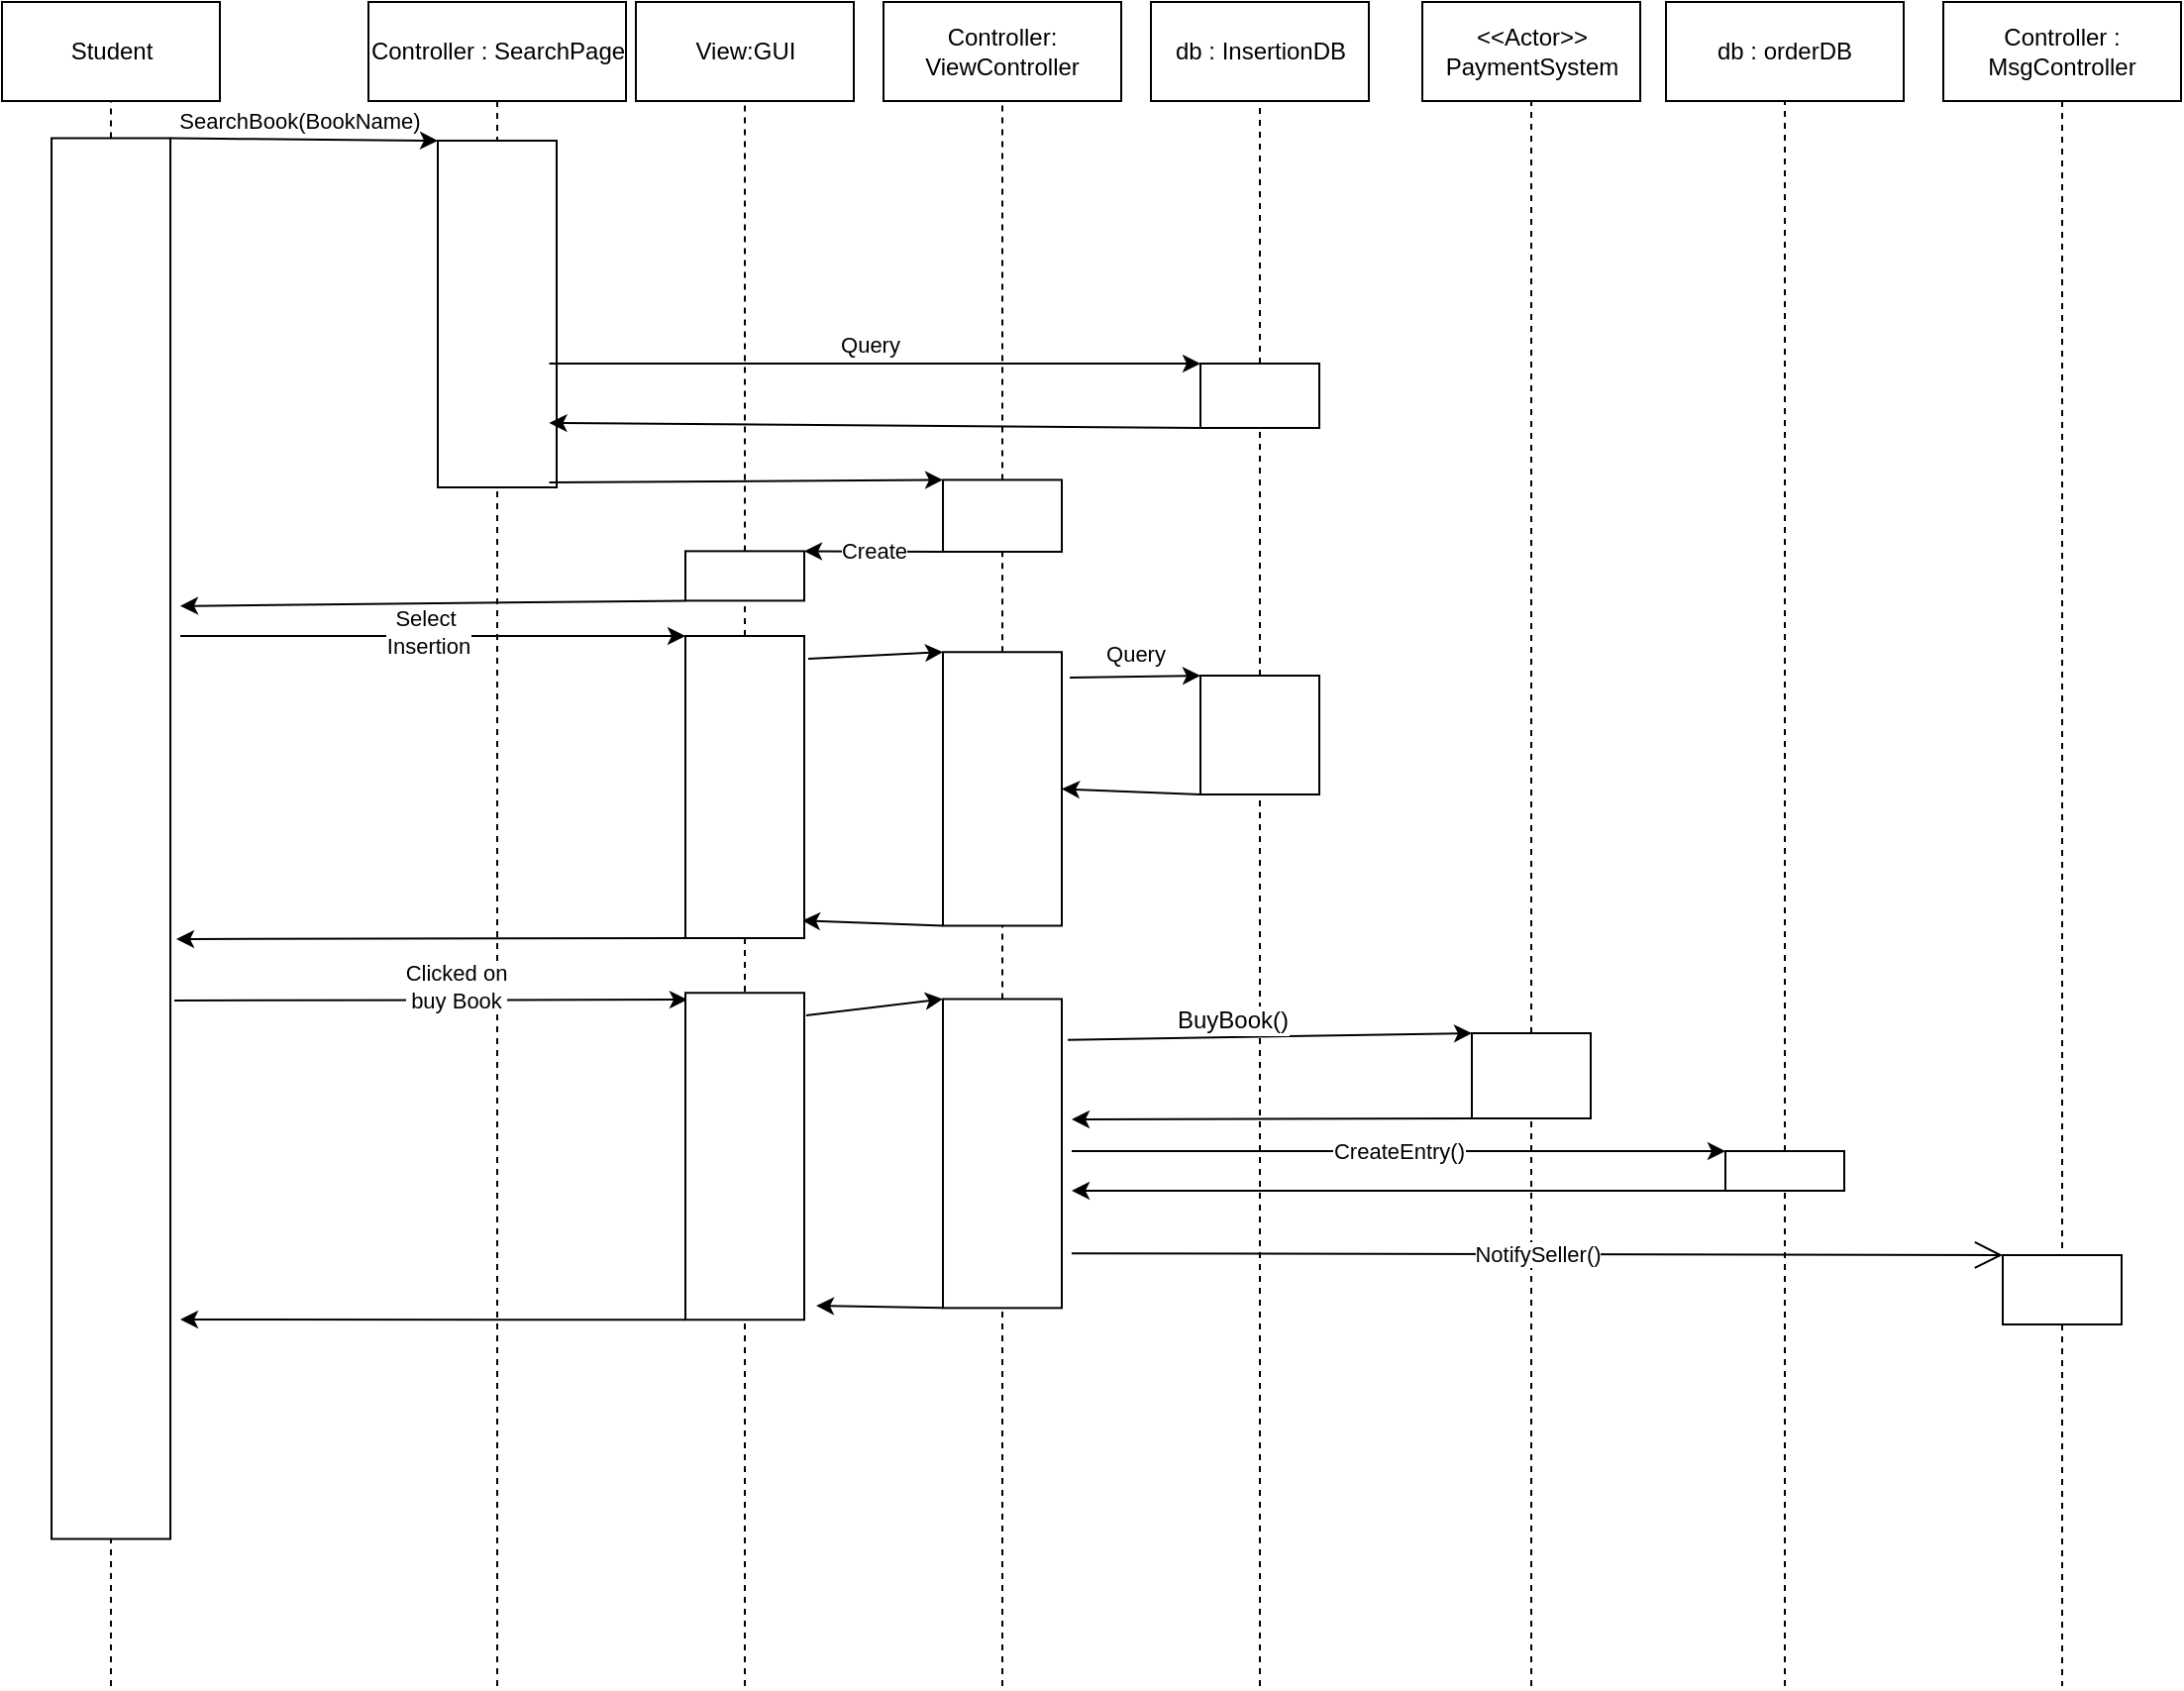 <mxfile version="12.4.3" pages="1"><diagram id="Sp7k0zS3_0SQBVx3XVAQ" name="Page-1"><mxGraphModel dx="2048" dy="780" grid="1" gridSize="10" guides="1" tooltips="1" connect="1" arrows="1" fold="1" page="1" pageScale="1" pageWidth="827" pageHeight="1169" math="0" shadow="0"><root><mxCell id="0"/><mxCell id="1" parent="0"/><mxCell id="y4VM8liYXtc_HFYr9ajO-1" value="Student" style="html=1;" vertex="1" parent="1"><mxGeometry y="20" width="110" height="50" as="geometry"/></mxCell><mxCell id="y4VM8liYXtc_HFYr9ajO-2" value="Controller : SearchPage" style="html=1;" vertex="1" parent="1"><mxGeometry x="185" y="20" width="130" height="50" as="geometry"/></mxCell><mxCell id="y4VM8liYXtc_HFYr9ajO-3" value="View:GUI" style="html=1;" vertex="1" parent="1"><mxGeometry x="320" y="20" width="110" height="50" as="geometry"/></mxCell><mxCell id="y4VM8liYXtc_HFYr9ajO-4" value="db : InsertionDB" style="html=1;" vertex="1" parent="1"><mxGeometry x="580" y="20" width="110" height="50" as="geometry"/></mxCell><mxCell id="y4VM8liYXtc_HFYr9ajO-5" value="&amp;lt;&amp;lt;Actor&amp;gt;&amp;gt;&lt;br&gt;PaymentSystem" style="html=1;" vertex="1" parent="1"><mxGeometry x="717" y="20" width="110" height="50" as="geometry"/></mxCell><mxCell id="y4VM8liYXtc_HFYr9ajO-7" value="" style="endArrow=none;dashed=1;html=1;entryX=0.5;entryY=1;entryDx=0;entryDy=0;" edge="1" parent="1" source="y4VM8liYXtc_HFYr9ajO-10" target="y4VM8liYXtc_HFYr9ajO-1"><mxGeometry width="50" height="50" relative="1" as="geometry"><mxPoint x="55" y="560" as="sourcePoint"/><mxPoint x="70" y="90" as="targetPoint"/></mxGeometry></mxCell><mxCell id="y4VM8liYXtc_HFYr9ajO-8" value="Controller:&lt;br&gt;ViewController" style="rounded=0;whiteSpace=wrap;html=1;" vertex="1" parent="1"><mxGeometry x="445" y="20" width="120" height="50" as="geometry"/></mxCell><mxCell id="y4VM8liYXtc_HFYr9ajO-12" value="" style="endArrow=none;dashed=1;html=1;entryX=0.5;entryY=1;entryDx=0;entryDy=0;exitX=1;exitY=0.5;exitDx=0;exitDy=0;" edge="1" parent="1" source="y4VM8liYXtc_HFYr9ajO-61" target="y4VM8liYXtc_HFYr9ajO-3"><mxGeometry width="50" height="50" relative="1" as="geometry"><mxPoint x="375.008" y="293.765" as="sourcePoint"/><mxPoint x="130" y="580" as="targetPoint"/></mxGeometry></mxCell><mxCell id="y4VM8liYXtc_HFYr9ajO-14" value="" style="endArrow=none;dashed=1;html=1;entryX=0.5;entryY=1;entryDx=0;entryDy=0;" edge="1" parent="1" source="y4VM8liYXtc_HFYr9ajO-21" target="y4VM8liYXtc_HFYr9ajO-4"><mxGeometry width="50" height="50" relative="1" as="geometry"><mxPoint x="635" y="560" as="sourcePoint"/><mxPoint x="130" y="580" as="targetPoint"/></mxGeometry></mxCell><mxCell id="y4VM8liYXtc_HFYr9ajO-15" value="" style="endArrow=none;dashed=1;html=1;entryX=0.5;entryY=1;entryDx=0;entryDy=0;" edge="1" parent="1" source="y4VM8liYXtc_HFYr9ajO-39" target="y4VM8liYXtc_HFYr9ajO-5"><mxGeometry width="50" height="50" relative="1" as="geometry"><mxPoint x="772" y="720" as="sourcePoint"/><mxPoint x="137" y="580" as="targetPoint"/></mxGeometry></mxCell><mxCell id="y4VM8liYXtc_HFYr9ajO-16" value="" style="rounded=0;whiteSpace=wrap;html=1;rotation=90;" vertex="1" parent="1"><mxGeometry x="162.5" y="147.5" width="175" height="60" as="geometry"/></mxCell><mxCell id="y4VM8liYXtc_HFYr9ajO-17" value="" style="endArrow=none;dashed=1;html=1;entryX=1;entryY=0.5;entryDx=0;entryDy=0;" edge="1" parent="1" target="y4VM8liYXtc_HFYr9ajO-16"><mxGeometry width="50" height="50" relative="1" as="geometry"><mxPoint x="250" y="870" as="sourcePoint"/><mxPoint x="250" y="70" as="targetPoint"/></mxGeometry></mxCell><mxCell id="y4VM8liYXtc_HFYr9ajO-10" value="" style="rounded=0;whiteSpace=wrap;html=1;rotation=90;" vertex="1" parent="1"><mxGeometry x="-298.49" y="412.25" width="707.01" height="60" as="geometry"/></mxCell><mxCell id="y4VM8liYXtc_HFYr9ajO-18" value="" style="endArrow=none;dashed=1;html=1;entryX=1;entryY=0.5;entryDx=0;entryDy=0;" edge="1" parent="1" target="y4VM8liYXtc_HFYr9ajO-10"><mxGeometry width="50" height="50" relative="1" as="geometry"><mxPoint x="55" y="870" as="sourcePoint"/><mxPoint x="55" y="70" as="targetPoint"/></mxGeometry></mxCell><mxCell id="y4VM8liYXtc_HFYr9ajO-19" value="SearchBook(BookName)" style="endArrow=classic;html=1;exitX=0;exitY=0;exitDx=0;exitDy=0;entryX=0;entryY=1;entryDx=0;entryDy=0;" edge="1" parent="1" source="y4VM8liYXtc_HFYr9ajO-10" target="y4VM8liYXtc_HFYr9ajO-16"><mxGeometry x="-0.038" y="9" width="50" height="50" relative="1" as="geometry"><mxPoint x="10" y="630" as="sourcePoint"/><mxPoint x="130" y="120" as="targetPoint"/><Array as="points"><mxPoint x="110" y="89"/></Array><mxPoint as="offset"/></mxGeometry></mxCell><mxCell id="y4VM8liYXtc_HFYr9ajO-20" value="Query" style="endArrow=classic;html=1;exitX=0.25;exitY=0;exitDx=0;exitDy=0;entryX=0;entryY=1;entryDx=0;entryDy=0;" edge="1" parent="1" target="y4VM8liYXtc_HFYr9ajO-21"><mxGeometry x="-0.015" y="10" width="50" height="50" relative="1" as="geometry"><mxPoint x="276.25" y="202.5" as="sourcePoint"/><mxPoint x="556.25" y="202.5" as="targetPoint"/><mxPoint as="offset"/></mxGeometry></mxCell><mxCell id="y4VM8liYXtc_HFYr9ajO-21" value="" style="rounded=0;whiteSpace=wrap;html=1;rotation=90;" vertex="1" parent="1"><mxGeometry x="618.75" y="188.75" width="32.5" height="60" as="geometry"/></mxCell><mxCell id="y4VM8liYXtc_HFYr9ajO-22" value="" style="endArrow=none;dashed=1;html=1;entryX=1;entryY=0.5;entryDx=0;entryDy=0;" edge="1" parent="1" source="y4VM8liYXtc_HFYr9ajO-32" target="y4VM8liYXtc_HFYr9ajO-21"><mxGeometry width="50" height="50" relative="1" as="geometry"><mxPoint x="635" y="560" as="sourcePoint"/><mxPoint x="635" y="70" as="targetPoint"/></mxGeometry></mxCell><mxCell id="y4VM8liYXtc_HFYr9ajO-23" value="" style="endArrow=classic;html=1;exitX=1;exitY=1;exitDx=0;exitDy=0;entryX=0.5;entryY=0;entryDx=0;entryDy=0;" edge="1" parent="1" source="y4VM8liYXtc_HFYr9ajO-21"><mxGeometry width="50" height="50" relative="1" as="geometry"><mxPoint x="6.25" y="712.5" as="sourcePoint"/><mxPoint x="276.25" y="232.5" as="targetPoint"/></mxGeometry></mxCell><mxCell id="y4VM8liYXtc_HFYr9ajO-24" value="" style="endArrow=classic;html=1;exitX=0.75;exitY=0;exitDx=0;exitDy=0;entryX=0;entryY=1;entryDx=0;entryDy=0;" edge="1" parent="1" target="y4VM8liYXtc_HFYr9ajO-58"><mxGeometry x="-0.077" y="10" width="50" height="50" relative="1" as="geometry"><mxPoint x="276.25" y="262.5" as="sourcePoint"/><mxPoint x="316.25" y="262.5" as="targetPoint"/><Array as="points"/><mxPoint as="offset"/></mxGeometry></mxCell><mxCell id="y4VM8liYXtc_HFYr9ajO-26" value="" style="endArrow=none;dashed=1;html=1;entryX=1;entryY=0.5;entryDx=0;entryDy=0;" edge="1" parent="1" target="y4VM8liYXtc_HFYr9ajO-70"><mxGeometry width="50" height="50" relative="1" as="geometry"><mxPoint x="375" y="870" as="sourcePoint"/><mxPoint x="375.015" y="655.055" as="targetPoint"/></mxGeometry></mxCell><mxCell id="y4VM8liYXtc_HFYr9ajO-27" value="" style="endArrow=none;dashed=1;html=1;entryX=0;entryY=0.5;entryDx=0;entryDy=0;exitX=0.5;exitY=1;exitDx=0;exitDy=0;" edge="1" parent="1" source="y4VM8liYXtc_HFYr9ajO-2" target="y4VM8liYXtc_HFYr9ajO-16"><mxGeometry width="50" height="50" relative="1" as="geometry"><mxPoint x="10" y="630" as="sourcePoint"/><mxPoint x="60" y="580" as="targetPoint"/></mxGeometry></mxCell><mxCell id="y4VM8liYXtc_HFYr9ajO-28" value="" style="endArrow=none;dashed=1;html=1;entryX=0.5;entryY=1;entryDx=0;entryDy=0;" edge="1" parent="1" source="y4VM8liYXtc_HFYr9ajO-58" target="y4VM8liYXtc_HFYr9ajO-8"><mxGeometry width="50" height="50" relative="1" as="geometry"><mxPoint x="505" y="560" as="sourcePoint"/><mxPoint x="60" y="580" as="targetPoint"/></mxGeometry></mxCell><mxCell id="y4VM8liYXtc_HFYr9ajO-29" value="Select&amp;nbsp;&lt;br&gt;Insertion" style="endArrow=classic;html=1;entryX=1;entryY=0;entryDx=0;entryDy=0;" edge="1" parent="1" target="y4VM8liYXtc_HFYr9ajO-64"><mxGeometry x="-0.02" y="2" width="50" height="50" relative="1" as="geometry"><mxPoint x="90" y="340" as="sourcePoint"/><mxPoint x="340" y="342" as="targetPoint"/><mxPoint as="offset"/></mxGeometry></mxCell><mxCell id="y4VM8liYXtc_HFYr9ajO-30" value="" style="rounded=0;whiteSpace=wrap;html=1;rotation=90;" vertex="1" parent="1"><mxGeometry x="435.94" y="387.19" width="138.13" height="60" as="geometry"/></mxCell><mxCell id="y4VM8liYXtc_HFYr9ajO-31" value="" style="endArrow=none;dashed=1;html=1;entryX=1;entryY=0.5;entryDx=0;entryDy=0;" edge="1" parent="1" source="y4VM8liYXtc_HFYr9ajO-46" target="y4VM8liYXtc_HFYr9ajO-30"><mxGeometry width="50" height="50" relative="1" as="geometry"><mxPoint x="505" y="720" as="sourcePoint"/><mxPoint x="505" y="70" as="targetPoint"/></mxGeometry></mxCell><mxCell id="y4VM8liYXtc_HFYr9ajO-32" value="" style="rounded=0;whiteSpace=wrap;html=1;" vertex="1" parent="1"><mxGeometry x="605" y="360" width="60" height="60" as="geometry"/></mxCell><mxCell id="y4VM8liYXtc_HFYr9ajO-33" value="" style="endArrow=none;dashed=1;html=1;entryX=0.5;entryY=1;entryDx=0;entryDy=0;" edge="1" parent="1" target="y4VM8liYXtc_HFYr9ajO-32"><mxGeometry width="50" height="50" relative="1" as="geometry"><mxPoint x="635" y="870" as="sourcePoint"/><mxPoint x="635" y="235" as="targetPoint"/></mxGeometry></mxCell><mxCell id="y4VM8liYXtc_HFYr9ajO-34" value="Query" style="endArrow=classic;html=1;exitX=0.093;exitY=-0.067;exitDx=0;exitDy=0;entryX=0;entryY=0;entryDx=0;entryDy=0;exitPerimeter=0;" edge="1" parent="1" source="y4VM8liYXtc_HFYr9ajO-30" target="y4VM8liYXtc_HFYr9ajO-32"><mxGeometry x="0.007" y="11" width="50" height="50" relative="1" as="geometry"><mxPoint x="10" y="630" as="sourcePoint"/><mxPoint x="60" y="580" as="targetPoint"/><mxPoint as="offset"/></mxGeometry></mxCell><mxCell id="y4VM8liYXtc_HFYr9ajO-35" value="" style="endArrow=classic;html=1;exitX=0;exitY=1;exitDx=0;exitDy=0;entryX=0.5;entryY=0;entryDx=0;entryDy=0;" edge="1" parent="1" source="y4VM8liYXtc_HFYr9ajO-32" target="y4VM8liYXtc_HFYr9ajO-30"><mxGeometry width="50" height="50" relative="1" as="geometry"><mxPoint x="10" y="630" as="sourcePoint"/><mxPoint x="60" y="580" as="targetPoint"/></mxGeometry></mxCell><mxCell id="y4VM8liYXtc_HFYr9ajO-37" value="" style="endArrow=classic;html=1;exitX=1;exitY=1;exitDx=0;exitDy=0;entryX=0.058;entryY=0.983;entryDx=0;entryDy=0;entryPerimeter=0;" edge="1" parent="1" source="y4VM8liYXtc_HFYr9ajO-30" target="y4VM8liYXtc_HFYr9ajO-64"><mxGeometry width="50" height="50" relative="1" as="geometry"><mxPoint x="10" y="630" as="sourcePoint"/><mxPoint x="410" y="486" as="targetPoint"/></mxGeometry></mxCell><mxCell id="y4VM8liYXtc_HFYr9ajO-39" value="" style="rounded=0;whiteSpace=wrap;html=1;rotation=90;" vertex="1" parent="1"><mxGeometry x="750.5" y="532" width="43" height="60" as="geometry"/></mxCell><mxCell id="y4VM8liYXtc_HFYr9ajO-40" value="" style="endArrow=none;dashed=1;html=1;entryX=1;entryY=0.5;entryDx=0;entryDy=0;" edge="1" parent="1" target="y4VM8liYXtc_HFYr9ajO-39"><mxGeometry width="50" height="50" relative="1" as="geometry"><mxPoint x="772" y="870" as="sourcePoint"/><mxPoint x="772" y="70" as="targetPoint"/></mxGeometry></mxCell><mxCell id="y4VM8liYXtc_HFYr9ajO-41" value="Clicked on &lt;br&gt;buy Book" style="endArrow=classic;html=1;entryX=0.636;entryY=0.984;entryDx=0;entryDy=0;entryPerimeter=0;" edge="1" parent="1"><mxGeometry x="0.102" y="7" width="50" height="50" relative="1" as="geometry"><mxPoint x="87" y="524" as="sourcePoint"/><mxPoint x="345.975" y="523.545" as="targetPoint"/><mxPoint as="offset"/></mxGeometry></mxCell><mxCell id="y4VM8liYXtc_HFYr9ajO-43" value="" style="endArrow=classic;html=1;exitX=1;exitY=1;exitDx=0;exitDy=0;entryX=0.957;entryY=-0.1;entryDx=0;entryDy=0;entryPerimeter=0;" edge="1" parent="1" source="y4VM8liYXtc_HFYr9ajO-46" target="y4VM8liYXtc_HFYr9ajO-70"><mxGeometry width="50" height="50" relative="1" as="geometry"><mxPoint x="470" y="600" as="sourcePoint"/><mxPoint x="410" y="640" as="targetPoint"/><Array as="points"/></mxGeometry></mxCell><mxCell id="y4VM8liYXtc_HFYr9ajO-44" value="db : orderDB" style="rounded=0;whiteSpace=wrap;html=1;" vertex="1" parent="1"><mxGeometry x="840" y="20" width="120" height="50" as="geometry"/></mxCell><mxCell id="y4VM8liYXtc_HFYr9ajO-45" value="" style="endArrow=none;dashed=1;html=1;entryX=0.5;entryY=1;entryDx=0;entryDy=0;" edge="1" parent="1" source="y4VM8liYXtc_HFYr9ajO-53" target="y4VM8liYXtc_HFYr9ajO-44"><mxGeometry width="50" height="50" relative="1" as="geometry"><mxPoint x="900" y="720" as="sourcePoint"/><mxPoint x="60" y="740" as="targetPoint"/></mxGeometry></mxCell><mxCell id="y4VM8liYXtc_HFYr9ajO-46" value="" style="rounded=0;whiteSpace=wrap;html=1;rotation=90;" vertex="1" parent="1"><mxGeometry x="427.04" y="571.22" width="155.93" height="60" as="geometry"/></mxCell><mxCell id="y4VM8liYXtc_HFYr9ajO-47" value="" style="endArrow=none;dashed=1;html=1;entryX=1;entryY=0.5;entryDx=0;entryDy=0;" edge="1" parent="1" target="y4VM8liYXtc_HFYr9ajO-46"><mxGeometry width="50" height="50" relative="1" as="geometry"><mxPoint x="505" y="870" as="sourcePoint"/><mxPoint x="505.005" y="486.255" as="targetPoint"/></mxGeometry></mxCell><mxCell id="y4VM8liYXtc_HFYr9ajO-48" value="" style="endArrow=classic;html=1;entryX=0;entryY=1;entryDx=0;entryDy=0;exitX=0.132;exitY=-0.05;exitDx=0;exitDy=0;exitPerimeter=0;" edge="1" parent="1" source="y4VM8liYXtc_HFYr9ajO-46" target="y4VM8liYXtc_HFYr9ajO-39"><mxGeometry width="50" height="50" relative="1" as="geometry"><mxPoint x="10" y="790" as="sourcePoint"/><mxPoint x="60" y="740" as="targetPoint"/></mxGeometry></mxCell><mxCell id="y4VM8liYXtc_HFYr9ajO-50" value="BuyBook()" style="text;html=1;align=center;verticalAlign=middle;resizable=0;points=[];;labelBackgroundColor=#ffffff;" vertex="1" connectable="0" parent="y4VM8liYXtc_HFYr9ajO-48"><mxGeometry x="-0.198" y="1" relative="1" as="geometry"><mxPoint x="0.75" y="-7.65" as="offset"/></mxGeometry></mxCell><mxCell id="y4VM8liYXtc_HFYr9ajO-49" value="" style="endArrow=classic;html=1;exitX=1;exitY=1;exitDx=0;exitDy=0;" edge="1" parent="1" source="y4VM8liYXtc_HFYr9ajO-39"><mxGeometry width="50" height="50" relative="1" as="geometry"><mxPoint x="10" y="790" as="sourcePoint"/><mxPoint x="540" y="584" as="targetPoint"/></mxGeometry></mxCell><mxCell id="y4VM8liYXtc_HFYr9ajO-53" value="" style="rounded=0;whiteSpace=wrap;html=1;rotation=90;" vertex="1" parent="1"><mxGeometry x="890" y="580" width="20" height="60" as="geometry"/></mxCell><mxCell id="y4VM8liYXtc_HFYr9ajO-54" value="" style="endArrow=none;dashed=1;html=1;entryX=1;entryY=0.5;entryDx=0;entryDy=0;" edge="1" parent="1" target="y4VM8liYXtc_HFYr9ajO-53"><mxGeometry width="50" height="50" relative="1" as="geometry"><mxPoint x="900" y="870" as="sourcePoint"/><mxPoint x="900" y="70" as="targetPoint"/></mxGeometry></mxCell><mxCell id="y4VM8liYXtc_HFYr9ajO-55" value="CreateEntry()" style="endArrow=classic;html=1;entryX=0;entryY=1;entryDx=0;entryDy=0;" edge="1" parent="1" target="y4VM8liYXtc_HFYr9ajO-53"><mxGeometry width="50" height="50" relative="1" as="geometry"><mxPoint x="540" y="600" as="sourcePoint"/><mxPoint x="60" y="740" as="targetPoint"/></mxGeometry></mxCell><mxCell id="y4VM8liYXtc_HFYr9ajO-56" value="" style="endArrow=classic;html=1;exitX=1;exitY=1;exitDx=0;exitDy=0;" edge="1" parent="1" source="y4VM8liYXtc_HFYr9ajO-53"><mxGeometry width="50" height="50" relative="1" as="geometry"><mxPoint x="10" y="790" as="sourcePoint"/><mxPoint x="540" y="620" as="targetPoint"/></mxGeometry></mxCell><mxCell id="y4VM8liYXtc_HFYr9ajO-57" value="" style="endArrow=classic;html=1;exitX=0.658;exitY=-0.016;exitDx=0;exitDy=0;exitPerimeter=0;entryX=0;entryY=1;entryDx=0;entryDy=0;" edge="1" parent="1" target="y4VM8liYXtc_HFYr9ajO-46"><mxGeometry width="50" height="50" relative="1" as="geometry"><mxPoint x="405.975" y="531.494" as="sourcePoint"/><mxPoint x="60" y="740" as="targetPoint"/></mxGeometry></mxCell><mxCell id="y4VM8liYXtc_HFYr9ajO-58" value="" style="rounded=0;whiteSpace=wrap;html=1;rotation=90;" vertex="1" parent="1"><mxGeometry x="486.88" y="249.35" width="36.26" height="60" as="geometry"/></mxCell><mxCell id="y4VM8liYXtc_HFYr9ajO-59" value="" style="endArrow=none;dashed=1;html=1;entryX=1;entryY=0.5;entryDx=0;entryDy=0;" edge="1" parent="1" source="y4VM8liYXtc_HFYr9ajO-30" target="y4VM8liYXtc_HFYr9ajO-58"><mxGeometry width="50" height="50" relative="1" as="geometry"><mxPoint x="505.004" y="348.125" as="sourcePoint"/><mxPoint x="505" y="70" as="targetPoint"/></mxGeometry></mxCell><mxCell id="y4VM8liYXtc_HFYr9ajO-60" value="Create" style="endArrow=classic;html=1;exitX=1;exitY=1;exitDx=0;exitDy=0;entryX=1;entryY=1;entryDx=0;entryDy=0;" edge="1" parent="1" source="y4VM8liYXtc_HFYr9ajO-58" target="y4VM8liYXtc_HFYr9ajO-61"><mxGeometry width="50" height="50" relative="1" as="geometry"><mxPoint x="10" y="790" as="sourcePoint"/><mxPoint x="405" y="294" as="targetPoint"/></mxGeometry></mxCell><mxCell id="y4VM8liYXtc_HFYr9ajO-61" value="" style="rounded=0;whiteSpace=wrap;html=1;rotation=-90;" vertex="1" parent="1"><mxGeometry x="362.5" y="279.69" width="25" height="60" as="geometry"/></mxCell><mxCell id="y4VM8liYXtc_HFYr9ajO-63" value="" style="endArrow=classic;html=1;exitX=0;exitY=0;exitDx=0;exitDy=0;entryX=0.334;entryY=-0.083;entryDx=0;entryDy=0;entryPerimeter=0;" edge="1" parent="1" source="y4VM8liYXtc_HFYr9ajO-61" target="y4VM8liYXtc_HFYr9ajO-10"><mxGeometry width="50" height="50" relative="1" as="geometry"><mxPoint x="10" y="790" as="sourcePoint"/><mxPoint x="60" y="740" as="targetPoint"/></mxGeometry></mxCell><mxCell id="y4VM8liYXtc_HFYr9ajO-64" value="" style="rounded=0;whiteSpace=wrap;html=1;rotation=-90;" vertex="1" parent="1"><mxGeometry x="298.75" y="386.25" width="152.5" height="60" as="geometry"/></mxCell><mxCell id="y4VM8liYXtc_HFYr9ajO-66" value="" style="endArrow=classic;html=1;exitX=0.925;exitY=1.033;exitDx=0;exitDy=0;exitPerimeter=0;entryX=0;entryY=1;entryDx=0;entryDy=0;" edge="1" parent="1" source="y4VM8liYXtc_HFYr9ajO-64" target="y4VM8liYXtc_HFYr9ajO-30"><mxGeometry width="50" height="50" relative="1" as="geometry"><mxPoint x="10" y="790" as="sourcePoint"/><mxPoint x="60" y="740" as="targetPoint"/></mxGeometry></mxCell><mxCell id="y4VM8liYXtc_HFYr9ajO-69" value="" style="endArrow=classic;html=1;exitX=0;exitY=0;exitDx=0;exitDy=0;" edge="1" parent="1" source="y4VM8liYXtc_HFYr9ajO-64"><mxGeometry width="50" height="50" relative="1" as="geometry"><mxPoint x="10" y="790" as="sourcePoint"/><mxPoint x="88" y="493" as="targetPoint"/></mxGeometry></mxCell><mxCell id="y4VM8liYXtc_HFYr9ajO-70" value="" style="rounded=0;whiteSpace=wrap;html=1;rotation=90;" vertex="1" parent="1"><mxGeometry x="292.5" y="572.63" width="165" height="60" as="geometry"/></mxCell><mxCell id="y4VM8liYXtc_HFYr9ajO-71" value="" style="endArrow=none;dashed=1;html=1;entryX=0;entryY=0.5;entryDx=0;entryDy=0;exitX=0;exitY=0.5;exitDx=0;exitDy=0;" edge="1" parent="1" source="y4VM8liYXtc_HFYr9ajO-64" target="y4VM8liYXtc_HFYr9ajO-70"><mxGeometry width="50" height="50" relative="1" as="geometry"><mxPoint x="260" y="780" as="sourcePoint"/><mxPoint x="310" y="730" as="targetPoint"/></mxGeometry></mxCell><mxCell id="y4VM8liYXtc_HFYr9ajO-72" value="" style="endArrow=none;dashed=1;html=1;entryX=0;entryY=0.5;entryDx=0;entryDy=0;exitX=1;exitY=0.5;exitDx=0;exitDy=0;" edge="1" parent="1" source="y4VM8liYXtc_HFYr9ajO-64" target="y4VM8liYXtc_HFYr9ajO-61"><mxGeometry width="50" height="50" relative="1" as="geometry"><mxPoint x="10" y="850" as="sourcePoint"/><mxPoint x="60" y="800" as="targetPoint"/></mxGeometry></mxCell><mxCell id="y4VM8liYXtc_HFYr9ajO-73" value="" style="endArrow=classic;html=1;exitX=1;exitY=1;exitDx=0;exitDy=0;" edge="1" parent="1" source="y4VM8liYXtc_HFYr9ajO-70"><mxGeometry width="50" height="50" relative="1" as="geometry"><mxPoint x="10" y="790" as="sourcePoint"/><mxPoint x="90" y="685" as="targetPoint"/></mxGeometry></mxCell><mxCell id="y4VM8liYXtc_HFYr9ajO-75" value="Controller : MsgController" style="rounded=0;whiteSpace=wrap;html=1;" vertex="1" parent="1"><mxGeometry x="980" y="20" width="120" height="50" as="geometry"/></mxCell><mxCell id="y4VM8liYXtc_HFYr9ajO-76" value="" style="endArrow=none;dashed=1;html=1;exitX=1;exitY=0.5;exitDx=0;exitDy=0;" edge="1" parent="1" source="y4VM8liYXtc_HFYr9ajO-77"><mxGeometry width="50" height="50" relative="1" as="geometry"><mxPoint x="10" y="790" as="sourcePoint"/><mxPoint x="1040" y="870" as="targetPoint"/></mxGeometry></mxCell><mxCell id="y4VM8liYXtc_HFYr9ajO-77" value="" style="rounded=0;whiteSpace=wrap;html=1;rotation=90;" vertex="1" parent="1"><mxGeometry x="1022.5" y="640" width="35" height="60" as="geometry"/></mxCell><mxCell id="y4VM8liYXtc_HFYr9ajO-78" value="" style="endArrow=none;dashed=1;html=1;exitX=0.5;exitY=1;exitDx=0;exitDy=0;" edge="1" parent="1" source="y4VM8liYXtc_HFYr9ajO-75" target="y4VM8liYXtc_HFYr9ajO-77"><mxGeometry width="50" height="50" relative="1" as="geometry"><mxPoint x="1040" y="70" as="sourcePoint"/><mxPoint x="1040" y="720" as="targetPoint"/></mxGeometry></mxCell><mxCell id="y4VM8liYXtc_HFYr9ajO-82" value="NotifySeller()" style="endArrow=open;endFill=1;endSize=12;html=1;exitX=0.823;exitY=-0.083;exitDx=0;exitDy=0;exitPerimeter=0;entryX=0;entryY=1;entryDx=0;entryDy=0;" edge="1" parent="1" source="y4VM8liYXtc_HFYr9ajO-46" target="y4VM8liYXtc_HFYr9ajO-77"><mxGeometry width="160" relative="1" as="geometry"><mxPoint x="10" y="740" as="sourcePoint"/><mxPoint x="170" y="740" as="targetPoint"/></mxGeometry></mxCell></root></mxGraphModel></diagram></mxfile>